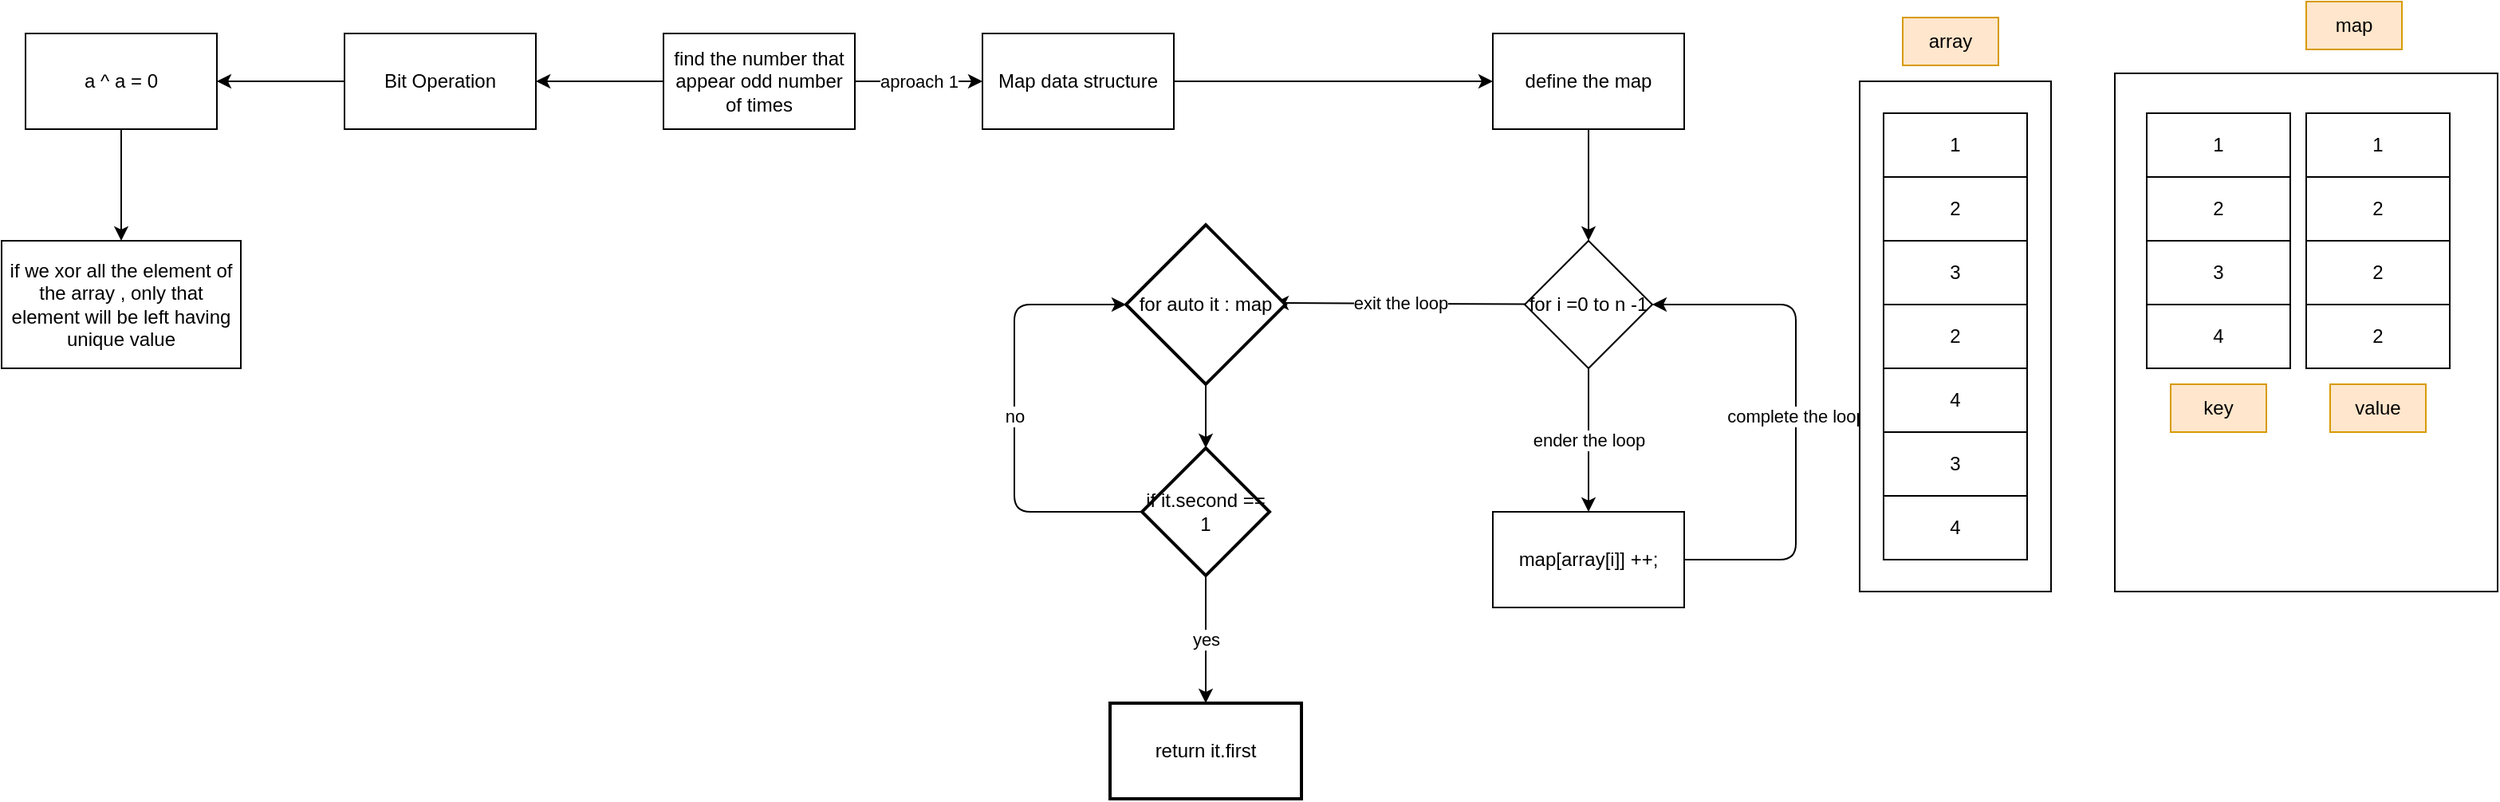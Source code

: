 <mxfile>
    <diagram id="naLfhfbmL2dJZWd0Qtp-" name="Page-1">
        <mxGraphModel dx="1973" dy="800" grid="1" gridSize="10" guides="1" tooltips="1" connect="1" arrows="1" fold="1" page="1" pageScale="1" pageWidth="827" pageHeight="1169" math="0" shadow="0">
            <root>
                <mxCell id="0"/>
                <mxCell id="1" parent="0"/>
                <mxCell id="4" value="aproach 1" style="edgeStyle=none;html=1;" edge="1" parent="1" source="2" target="3">
                    <mxGeometry relative="1" as="geometry"/>
                </mxCell>
                <mxCell id="46" value="" style="edgeStyle=none;html=1;" edge="1" parent="1" source="2" target="45">
                    <mxGeometry relative="1" as="geometry"/>
                </mxCell>
                <mxCell id="2" value="find the number that appear odd number of times" style="whiteSpace=wrap;html=1;" vertex="1" parent="1">
                    <mxGeometry x="310" y="30" width="120" height="60" as="geometry"/>
                </mxCell>
                <mxCell id="6" value="" style="edgeStyle=none;html=1;" edge="1" parent="1" source="3" target="5">
                    <mxGeometry relative="1" as="geometry"/>
                </mxCell>
                <mxCell id="3" value="Map data structure" style="whiteSpace=wrap;html=1;" vertex="1" parent="1">
                    <mxGeometry x="510" y="30" width="120" height="60" as="geometry"/>
                </mxCell>
                <mxCell id="8" value="" style="edgeStyle=none;html=1;" edge="1" parent="1" source="5" target="7">
                    <mxGeometry relative="1" as="geometry"/>
                </mxCell>
                <mxCell id="5" value="define the map" style="whiteSpace=wrap;html=1;" vertex="1" parent="1">
                    <mxGeometry x="830" y="30" width="120" height="60" as="geometry"/>
                </mxCell>
                <mxCell id="10" value="ender the loop" style="edgeStyle=none;html=1;" edge="1" parent="1" source="7" target="9">
                    <mxGeometry relative="1" as="geometry"/>
                </mxCell>
                <mxCell id="36" value="exit the loop" style="edgeStyle=none;html=1;entryX=0.93;entryY=0.49;entryDx=0;entryDy=0;entryPerimeter=0;" edge="1" parent="1" source="7" target="42">
                    <mxGeometry relative="1" as="geometry">
                        <mxPoint x="690" y="200" as="targetPoint"/>
                    </mxGeometry>
                </mxCell>
                <mxCell id="7" value="for i =0 to n -1" style="rhombus;whiteSpace=wrap;html=1;" vertex="1" parent="1">
                    <mxGeometry x="850" y="160" width="80" height="80" as="geometry"/>
                </mxCell>
                <mxCell id="34" value="complete the loop" style="edgeStyle=none;html=1;entryX=1;entryY=0.5;entryDx=0;entryDy=0;" edge="1" parent="1" source="9" target="7">
                    <mxGeometry relative="1" as="geometry">
                        <Array as="points">
                            <mxPoint x="1020" y="360"/>
                            <mxPoint x="1020" y="200"/>
                        </Array>
                    </mxGeometry>
                </mxCell>
                <mxCell id="9" value="map[array[i]] ++;" style="whiteSpace=wrap;html=1;" vertex="1" parent="1">
                    <mxGeometry x="830" y="330" width="120" height="60" as="geometry"/>
                </mxCell>
                <mxCell id="11" value="" style="whiteSpace=wrap;html=1;" vertex="1" parent="1">
                    <mxGeometry x="1060" y="60" width="120" height="320" as="geometry"/>
                </mxCell>
                <mxCell id="12" value="array" style="text;strokeColor=#d79b00;align=center;fillColor=#ffe6cc;html=1;verticalAlign=middle;whiteSpace=wrap;rounded=0;" vertex="1" parent="1">
                    <mxGeometry x="1087" y="20" width="60" height="30" as="geometry"/>
                </mxCell>
                <mxCell id="13" value="" style="whiteSpace=wrap;html=1;" vertex="1" parent="1">
                    <mxGeometry x="1220" y="55" width="240" height="325" as="geometry"/>
                </mxCell>
                <mxCell id="14" value="map" style="text;strokeColor=#d79b00;align=center;fillColor=#ffe6cc;html=1;verticalAlign=middle;whiteSpace=wrap;rounded=0;" vertex="1" parent="1">
                    <mxGeometry x="1340" y="10" width="60" height="30" as="geometry"/>
                </mxCell>
                <mxCell id="15" value="1" style="whiteSpace=wrap;html=1;" vertex="1" parent="1">
                    <mxGeometry x="1075" y="80" width="90" height="40" as="geometry"/>
                </mxCell>
                <mxCell id="16" value="2" style="whiteSpace=wrap;html=1;" vertex="1" parent="1">
                    <mxGeometry x="1075" y="120" width="90" height="40" as="geometry"/>
                </mxCell>
                <mxCell id="17" value="3" style="whiteSpace=wrap;html=1;" vertex="1" parent="1">
                    <mxGeometry x="1075" y="160" width="90" height="40" as="geometry"/>
                </mxCell>
                <mxCell id="18" value="2" style="whiteSpace=wrap;html=1;" vertex="1" parent="1">
                    <mxGeometry x="1075" y="200" width="90" height="40" as="geometry"/>
                </mxCell>
                <mxCell id="19" value="4" style="whiteSpace=wrap;html=1;" vertex="1" parent="1">
                    <mxGeometry x="1075" y="240" width="90" height="40" as="geometry"/>
                </mxCell>
                <mxCell id="20" value="3" style="whiteSpace=wrap;html=1;" vertex="1" parent="1">
                    <mxGeometry x="1075" y="280" width="90" height="40" as="geometry"/>
                </mxCell>
                <mxCell id="21" value="4" style="whiteSpace=wrap;html=1;" vertex="1" parent="1">
                    <mxGeometry x="1075" y="320" width="90" height="40" as="geometry"/>
                </mxCell>
                <mxCell id="22" value="1" style="whiteSpace=wrap;html=1;" vertex="1" parent="1">
                    <mxGeometry x="1240" y="80" width="90" height="40" as="geometry"/>
                </mxCell>
                <mxCell id="23" value="2" style="whiteSpace=wrap;html=1;" vertex="1" parent="1">
                    <mxGeometry x="1240" y="120" width="90" height="40" as="geometry"/>
                </mxCell>
                <mxCell id="24" value="3" style="whiteSpace=wrap;html=1;" vertex="1" parent="1">
                    <mxGeometry x="1240" y="160" width="90" height="40" as="geometry"/>
                </mxCell>
                <mxCell id="25" value="4" style="whiteSpace=wrap;html=1;" vertex="1" parent="1">
                    <mxGeometry x="1240" y="200" width="90" height="40" as="geometry"/>
                </mxCell>
                <mxCell id="27" value="1" style="whiteSpace=wrap;html=1;" vertex="1" parent="1">
                    <mxGeometry x="1340" y="80" width="90" height="40" as="geometry"/>
                </mxCell>
                <mxCell id="28" value="2" style="whiteSpace=wrap;html=1;" vertex="1" parent="1">
                    <mxGeometry x="1340" y="120" width="90" height="40" as="geometry"/>
                </mxCell>
                <mxCell id="29" value="2" style="whiteSpace=wrap;html=1;" vertex="1" parent="1">
                    <mxGeometry x="1340" y="160" width="90" height="40" as="geometry"/>
                </mxCell>
                <mxCell id="30" value="2" style="whiteSpace=wrap;html=1;" vertex="1" parent="1">
                    <mxGeometry x="1340" y="200" width="90" height="40" as="geometry"/>
                </mxCell>
                <mxCell id="31" value="key" style="text;strokeColor=#d79b00;align=center;fillColor=#ffe6cc;html=1;verticalAlign=middle;whiteSpace=wrap;rounded=0;" vertex="1" parent="1">
                    <mxGeometry x="1255" y="250" width="60" height="30" as="geometry"/>
                </mxCell>
                <mxCell id="32" value="value" style="text;strokeColor=#d79b00;align=center;fillColor=#ffe6cc;html=1;verticalAlign=middle;whiteSpace=wrap;rounded=0;" vertex="1" parent="1">
                    <mxGeometry x="1355" y="250" width="60" height="30" as="geometry"/>
                </mxCell>
                <mxCell id="41" value="yes" style="edgeStyle=none;html=1;" edge="1" parent="1" source="38" target="40">
                    <mxGeometry relative="1" as="geometry"/>
                </mxCell>
                <mxCell id="38" value="if it.second == 1" style="rhombus;whiteSpace=wrap;html=1;strokeWidth=2;" vertex="1" parent="1">
                    <mxGeometry x="610" y="290" width="80" height="80" as="geometry"/>
                </mxCell>
                <mxCell id="40" value="return it.first" style="whiteSpace=wrap;html=1;strokeWidth=2;" vertex="1" parent="1">
                    <mxGeometry x="590" y="450" width="120" height="60" as="geometry"/>
                </mxCell>
                <mxCell id="43" value="" style="edgeStyle=none;html=1;" edge="1" parent="1" source="42" target="38">
                    <mxGeometry relative="1" as="geometry"/>
                </mxCell>
                <mxCell id="42" value="&lt;span style=&quot;color: rgb(0, 0, 0);&quot;&gt;for auto it : map&lt;/span&gt;" style="strokeWidth=2;html=1;shape=mxgraph.flowchart.decision;whiteSpace=wrap;" vertex="1" parent="1">
                    <mxGeometry x="600" y="150" width="100" height="100" as="geometry"/>
                </mxCell>
                <mxCell id="44" value="no" style="edgeStyle=none;html=1;entryX=0;entryY=0.5;entryDx=0;entryDy=0;entryPerimeter=0;" edge="1" parent="1" source="38" target="42">
                    <mxGeometry relative="1" as="geometry">
                        <Array as="points">
                            <mxPoint x="530" y="330"/>
                            <mxPoint x="530" y="200"/>
                        </Array>
                    </mxGeometry>
                </mxCell>
                <mxCell id="48" value="" style="edgeStyle=none;html=1;" edge="1" parent="1" source="45" target="47">
                    <mxGeometry relative="1" as="geometry"/>
                </mxCell>
                <mxCell id="45" value="Bit Operation" style="whiteSpace=wrap;html=1;" vertex="1" parent="1">
                    <mxGeometry x="110" y="30" width="120" height="60" as="geometry"/>
                </mxCell>
                <mxCell id="50" value="" style="edgeStyle=none;html=1;" edge="1" parent="1" source="47" target="49">
                    <mxGeometry relative="1" as="geometry"/>
                </mxCell>
                <mxCell id="47" value="a ^ a = 0" style="whiteSpace=wrap;html=1;" vertex="1" parent="1">
                    <mxGeometry x="-90" y="30" width="120" height="60" as="geometry"/>
                </mxCell>
                <mxCell id="49" value="if we xor all the element of the array , only that element will be left having unique value" style="whiteSpace=wrap;html=1;" vertex="1" parent="1">
                    <mxGeometry x="-105" y="160" width="150" height="80" as="geometry"/>
                </mxCell>
            </root>
        </mxGraphModel>
    </diagram>
</mxfile>